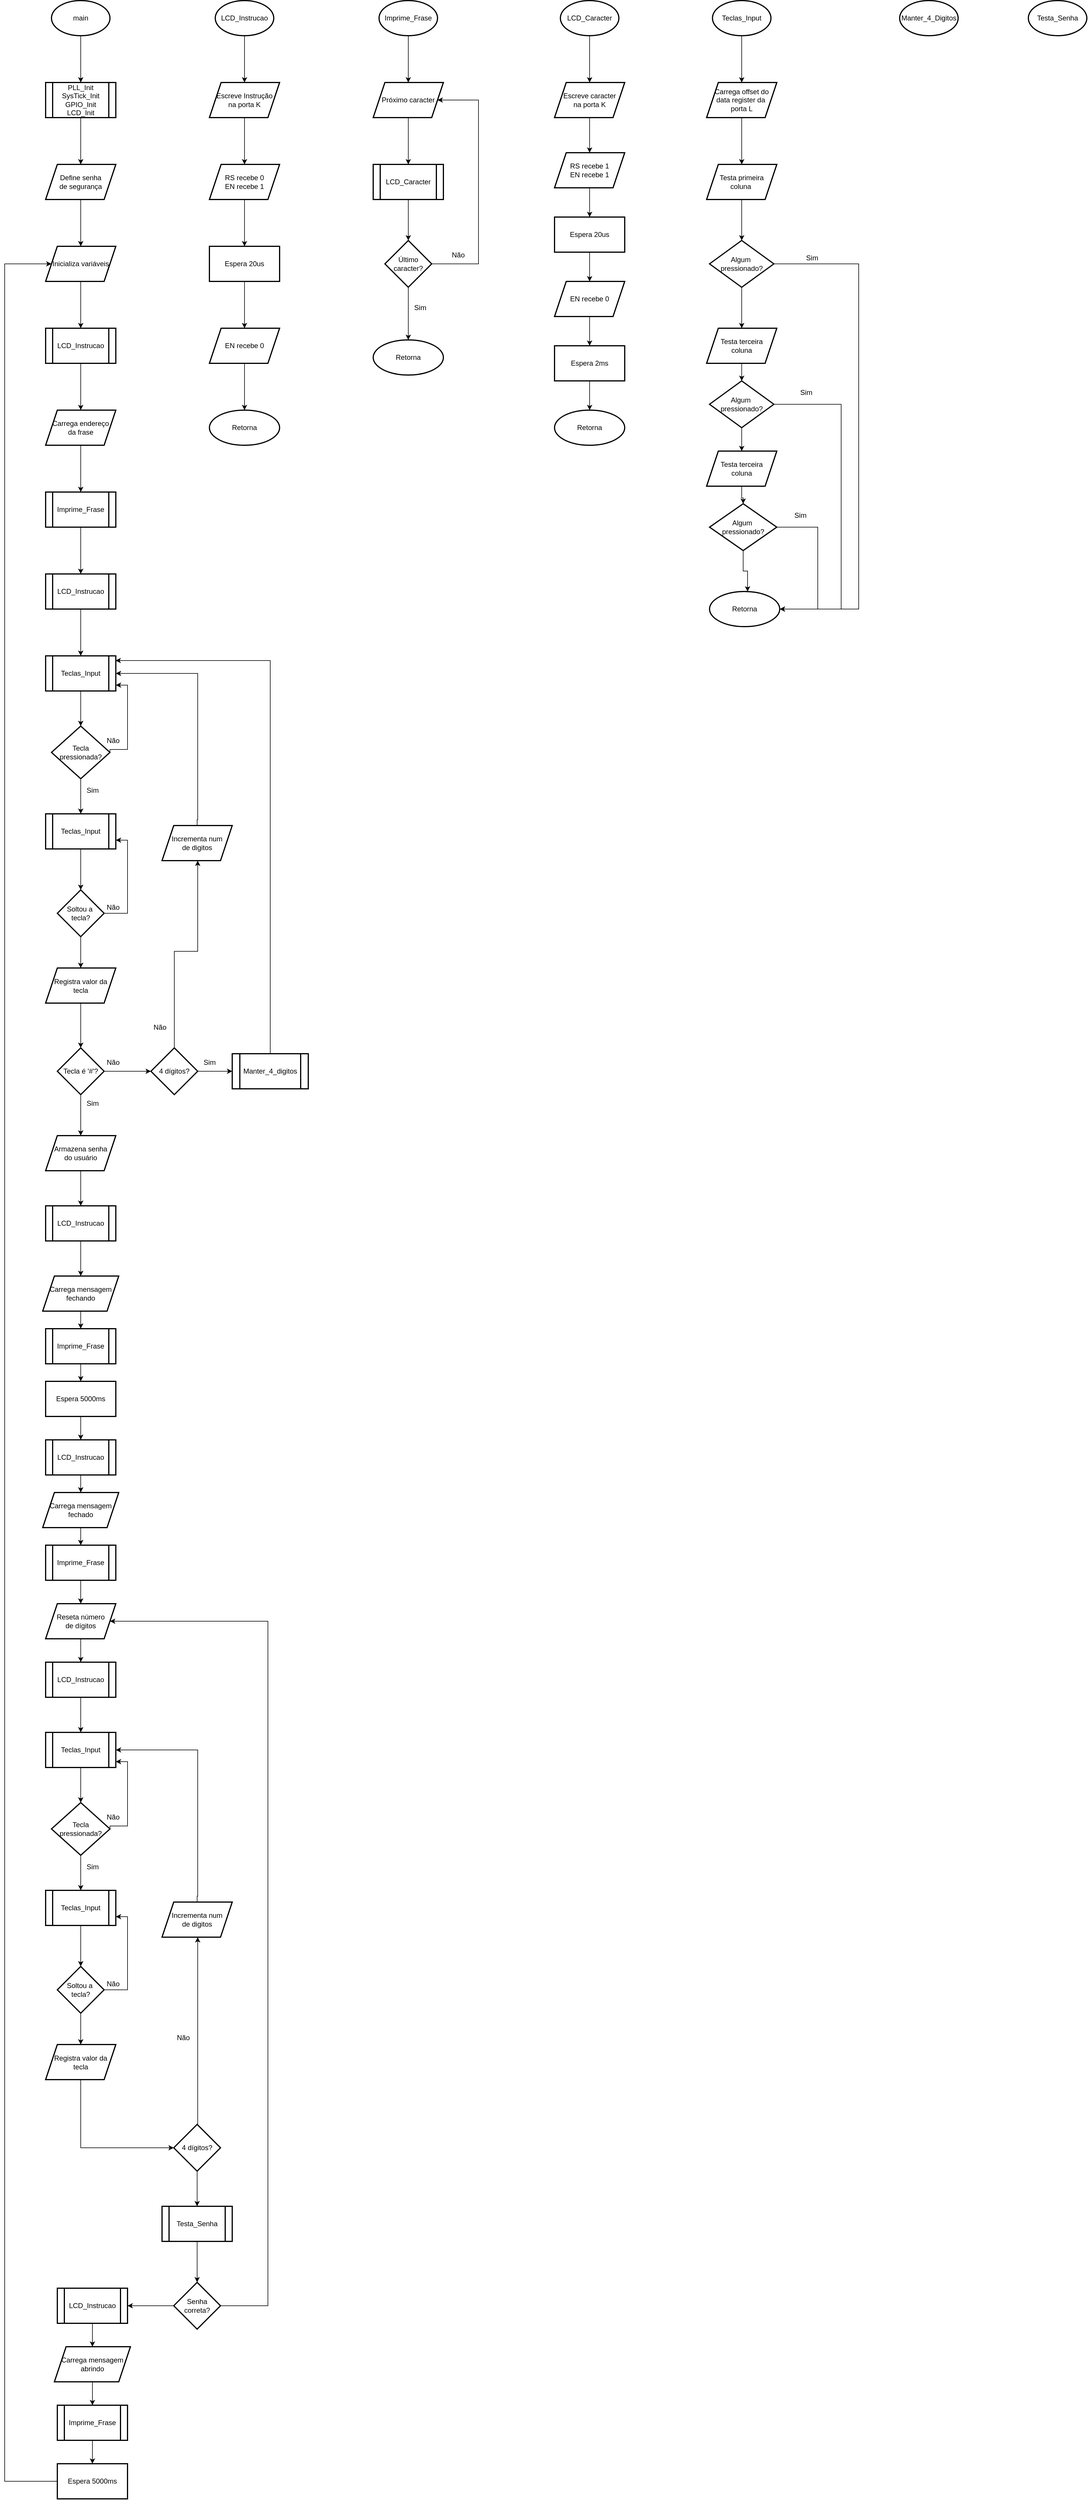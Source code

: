 <mxfile version="20.4.1" type="github"><diagram id="UTU7B4BX7s7ryXhosXcS" name="Página-1"><mxGraphModel dx="1446" dy="631" grid="1" gridSize="10" guides="1" tooltips="1" connect="1" arrows="1" fold="1" page="1" pageScale="1" pageWidth="827" pageHeight="1169" math="0" shadow="0"><root><mxCell id="0"/><mxCell id="1" parent="0"/><mxCell id="EV7lermYukF3hhmblFqu-3" value="" style="edgeStyle=orthogonalEdgeStyle;rounded=0;orthogonalLoop=1;jettySize=auto;html=1;" edge="1" parent="1" source="EV7lermYukF3hhmblFqu-1" target="EV7lermYukF3hhmblFqu-2"><mxGeometry relative="1" as="geometry"/></mxCell><mxCell id="EV7lermYukF3hhmblFqu-1" value="main" style="strokeWidth=2;html=1;shape=mxgraph.flowchart.start_1;whiteSpace=wrap;" vertex="1" parent="1"><mxGeometry x="40" y="40" width="100" height="60" as="geometry"/></mxCell><mxCell id="EV7lermYukF3hhmblFqu-11" value="" style="edgeStyle=orthogonalEdgeStyle;rounded=0;orthogonalLoop=1;jettySize=auto;html=1;" edge="1" parent="1" source="EV7lermYukF3hhmblFqu-2" target="EV7lermYukF3hhmblFqu-10"><mxGeometry relative="1" as="geometry"/></mxCell><mxCell id="EV7lermYukF3hhmblFqu-2" value="PLL_Init&lt;br&gt;SysTick_Init&lt;br&gt;GPIO_Init&lt;br&gt;LCD_Init" style="shape=process;whiteSpace=wrap;html=1;backgroundOutline=1;strokeWidth=2;" vertex="1" parent="1"><mxGeometry x="30" y="180" width="120" height="60" as="geometry"/></mxCell><mxCell id="EV7lermYukF3hhmblFqu-13" value="" style="edgeStyle=orthogonalEdgeStyle;rounded=0;orthogonalLoop=1;jettySize=auto;html=1;" edge="1" parent="1" source="EV7lermYukF3hhmblFqu-10" target="EV7lermYukF3hhmblFqu-12"><mxGeometry relative="1" as="geometry"/></mxCell><mxCell id="EV7lermYukF3hhmblFqu-10" value="Define senha&lt;br&gt;de segurança" style="shape=parallelogram;perimeter=parallelogramPerimeter;whiteSpace=wrap;html=1;fixedSize=1;strokeWidth=2;" vertex="1" parent="1"><mxGeometry x="30" y="320" width="120" height="60" as="geometry"/></mxCell><mxCell id="EV7lermYukF3hhmblFqu-15" value="" style="edgeStyle=orthogonalEdgeStyle;rounded=0;orthogonalLoop=1;jettySize=auto;html=1;" edge="1" parent="1" source="EV7lermYukF3hhmblFqu-12" target="EV7lermYukF3hhmblFqu-14"><mxGeometry relative="1" as="geometry"/></mxCell><mxCell id="EV7lermYukF3hhmblFqu-12" value="Inicializa variáveis" style="shape=parallelogram;perimeter=parallelogramPerimeter;whiteSpace=wrap;html=1;fixedSize=1;strokeWidth=2;" vertex="1" parent="1"><mxGeometry x="30" y="460" width="120" height="60" as="geometry"/></mxCell><mxCell id="EV7lermYukF3hhmblFqu-18" value="" style="edgeStyle=orthogonalEdgeStyle;rounded=0;orthogonalLoop=1;jettySize=auto;html=1;" edge="1" parent="1" source="EV7lermYukF3hhmblFqu-14" target="EV7lermYukF3hhmblFqu-17"><mxGeometry relative="1" as="geometry"/></mxCell><mxCell id="EV7lermYukF3hhmblFqu-14" value="LCD_Instrucao" style="shape=process;whiteSpace=wrap;html=1;backgroundOutline=1;strokeWidth=2;" vertex="1" parent="1"><mxGeometry x="30" y="600" width="120" height="60" as="geometry"/></mxCell><mxCell id="EV7lermYukF3hhmblFqu-33" value="" style="edgeStyle=orthogonalEdgeStyle;rounded=0;orthogonalLoop=1;jettySize=auto;html=1;" edge="1" parent="1" source="EV7lermYukF3hhmblFqu-16" target="EV7lermYukF3hhmblFqu-32"><mxGeometry relative="1" as="geometry"/></mxCell><mxCell id="EV7lermYukF3hhmblFqu-16" value="LCD_Instrucao" style="strokeWidth=2;html=1;shape=mxgraph.flowchart.start_1;whiteSpace=wrap;" vertex="1" parent="1"><mxGeometry x="320" y="40" width="100" height="60" as="geometry"/></mxCell><mxCell id="EV7lermYukF3hhmblFqu-22" value="" style="edgeStyle=orthogonalEdgeStyle;rounded=0;orthogonalLoop=1;jettySize=auto;html=1;" edge="1" parent="1" source="EV7lermYukF3hhmblFqu-17" target="EV7lermYukF3hhmblFqu-21"><mxGeometry relative="1" as="geometry"/></mxCell><mxCell id="EV7lermYukF3hhmblFqu-17" value="Carrega endereço&lt;br&gt;da frase" style="shape=parallelogram;perimeter=parallelogramPerimeter;whiteSpace=wrap;html=1;fixedSize=1;strokeWidth=2;" vertex="1" parent="1"><mxGeometry x="30" y="740" width="120" height="60" as="geometry"/></mxCell><mxCell id="EV7lermYukF3hhmblFqu-24" value="" style="edgeStyle=orthogonalEdgeStyle;rounded=0;orthogonalLoop=1;jettySize=auto;html=1;" edge="1" parent="1" source="EV7lermYukF3hhmblFqu-21" target="EV7lermYukF3hhmblFqu-23"><mxGeometry relative="1" as="geometry"/></mxCell><mxCell id="EV7lermYukF3hhmblFqu-21" value="Imprime_Frase" style="shape=process;whiteSpace=wrap;html=1;backgroundOutline=1;strokeWidth=2;" vertex="1" parent="1"><mxGeometry x="30" y="880" width="120" height="60" as="geometry"/></mxCell><mxCell id="EV7lermYukF3hhmblFqu-65" value="" style="edgeStyle=orthogonalEdgeStyle;rounded=0;orthogonalLoop=1;jettySize=auto;html=1;" edge="1" parent="1" source="EV7lermYukF3hhmblFqu-23" target="EV7lermYukF3hhmblFqu-64"><mxGeometry relative="1" as="geometry"/></mxCell><mxCell id="EV7lermYukF3hhmblFqu-23" value="LCD_Instrucao" style="shape=process;whiteSpace=wrap;html=1;backgroundOutline=1;strokeWidth=2;" vertex="1" parent="1"><mxGeometry x="30" y="1020" width="120" height="60" as="geometry"/></mxCell><mxCell id="EV7lermYukF3hhmblFqu-43" value="" style="edgeStyle=orthogonalEdgeStyle;rounded=0;orthogonalLoop=1;jettySize=auto;html=1;" edge="1" parent="1" source="EV7lermYukF3hhmblFqu-29" target="EV7lermYukF3hhmblFqu-42"><mxGeometry relative="1" as="geometry"/></mxCell><mxCell id="EV7lermYukF3hhmblFqu-29" value="Imprime_Frase" style="strokeWidth=2;html=1;shape=mxgraph.flowchart.start_1;whiteSpace=wrap;" vertex="1" parent="1"><mxGeometry x="600" y="40" width="100" height="60" as="geometry"/></mxCell><mxCell id="EV7lermYukF3hhmblFqu-35" value="" style="edgeStyle=orthogonalEdgeStyle;rounded=0;orthogonalLoop=1;jettySize=auto;html=1;" edge="1" parent="1" source="EV7lermYukF3hhmblFqu-32" target="EV7lermYukF3hhmblFqu-34"><mxGeometry relative="1" as="geometry"/></mxCell><mxCell id="EV7lermYukF3hhmblFqu-32" value="Escreve Instrução&lt;br&gt;na porta K" style="shape=parallelogram;perimeter=parallelogramPerimeter;whiteSpace=wrap;html=1;fixedSize=1;strokeWidth=2;" vertex="1" parent="1"><mxGeometry x="310" y="180" width="120" height="60" as="geometry"/></mxCell><mxCell id="EV7lermYukF3hhmblFqu-37" value="" style="edgeStyle=orthogonalEdgeStyle;rounded=0;orthogonalLoop=1;jettySize=auto;html=1;" edge="1" parent="1" source="EV7lermYukF3hhmblFqu-34" target="EV7lermYukF3hhmblFqu-36"><mxGeometry relative="1" as="geometry"/></mxCell><mxCell id="EV7lermYukF3hhmblFqu-34" value="RS recebe 0&lt;br&gt;EN recebe 1" style="shape=parallelogram;perimeter=parallelogramPerimeter;whiteSpace=wrap;html=1;fixedSize=1;strokeWidth=2;" vertex="1" parent="1"><mxGeometry x="310" y="320" width="120" height="60" as="geometry"/></mxCell><mxCell id="EV7lermYukF3hhmblFqu-39" value="" style="edgeStyle=orthogonalEdgeStyle;rounded=0;orthogonalLoop=1;jettySize=auto;html=1;" edge="1" parent="1" source="EV7lermYukF3hhmblFqu-36" target="EV7lermYukF3hhmblFqu-38"><mxGeometry relative="1" as="geometry"/></mxCell><mxCell id="EV7lermYukF3hhmblFqu-36" value="Espera 20us" style="whiteSpace=wrap;html=1;strokeWidth=2;" vertex="1" parent="1"><mxGeometry x="310" y="460" width="120" height="60" as="geometry"/></mxCell><mxCell id="EV7lermYukF3hhmblFqu-41" value="" style="edgeStyle=orthogonalEdgeStyle;rounded=0;orthogonalLoop=1;jettySize=auto;html=1;" edge="1" parent="1" source="EV7lermYukF3hhmblFqu-38" target="EV7lermYukF3hhmblFqu-40"><mxGeometry relative="1" as="geometry"/></mxCell><mxCell id="EV7lermYukF3hhmblFqu-38" value="EN recebe 0" style="shape=parallelogram;perimeter=parallelogramPerimeter;whiteSpace=wrap;html=1;fixedSize=1;strokeWidth=2;" vertex="1" parent="1"><mxGeometry x="310" y="600" width="120" height="60" as="geometry"/></mxCell><mxCell id="EV7lermYukF3hhmblFqu-40" value="Retorna" style="ellipse;whiteSpace=wrap;html=1;strokeWidth=2;" vertex="1" parent="1"><mxGeometry x="310" y="740" width="120" height="60" as="geometry"/></mxCell><mxCell id="EV7lermYukF3hhmblFqu-45" value="" style="edgeStyle=orthogonalEdgeStyle;rounded=0;orthogonalLoop=1;jettySize=auto;html=1;" edge="1" parent="1" source="EV7lermYukF3hhmblFqu-42" target="EV7lermYukF3hhmblFqu-44"><mxGeometry relative="1" as="geometry"/></mxCell><mxCell id="EV7lermYukF3hhmblFqu-42" value="Próximo caracter" style="shape=parallelogram;perimeter=parallelogramPerimeter;whiteSpace=wrap;html=1;fixedSize=1;strokeWidth=2;" vertex="1" parent="1"><mxGeometry x="590" y="180" width="120" height="60" as="geometry"/></mxCell><mxCell id="EV7lermYukF3hhmblFqu-47" value="" style="edgeStyle=orthogonalEdgeStyle;rounded=0;orthogonalLoop=1;jettySize=auto;html=1;" edge="1" parent="1" source="EV7lermYukF3hhmblFqu-44" target="EV7lermYukF3hhmblFqu-46"><mxGeometry relative="1" as="geometry"/></mxCell><mxCell id="EV7lermYukF3hhmblFqu-44" value="LCD_Caracter" style="shape=process;whiteSpace=wrap;html=1;backgroundOutline=1;strokeWidth=2;" vertex="1" parent="1"><mxGeometry x="590" y="320" width="120" height="60" as="geometry"/></mxCell><mxCell id="EV7lermYukF3hhmblFqu-49" value="" style="edgeStyle=orthogonalEdgeStyle;rounded=0;orthogonalLoop=1;jettySize=auto;html=1;" edge="1" parent="1" source="EV7lermYukF3hhmblFqu-46" target="EV7lermYukF3hhmblFqu-48"><mxGeometry relative="1" as="geometry"/></mxCell><mxCell id="EV7lermYukF3hhmblFqu-50" style="edgeStyle=orthogonalEdgeStyle;rounded=0;orthogonalLoop=1;jettySize=auto;html=1;exitX=1;exitY=0.5;exitDx=0;exitDy=0;entryX=1;entryY=0.5;entryDx=0;entryDy=0;" edge="1" parent="1" source="EV7lermYukF3hhmblFqu-46" target="EV7lermYukF3hhmblFqu-42"><mxGeometry relative="1" as="geometry"><mxPoint x="820" y="200" as="targetPoint"/><Array as="points"><mxPoint x="770" y="490"/><mxPoint x="770" y="210"/></Array></mxGeometry></mxCell><mxCell id="EV7lermYukF3hhmblFqu-46" value="Último caracter?" style="rhombus;whiteSpace=wrap;html=1;strokeWidth=2;" vertex="1" parent="1"><mxGeometry x="610" y="450" width="80" height="80" as="geometry"/></mxCell><mxCell id="EV7lermYukF3hhmblFqu-48" value="Retorna" style="ellipse;whiteSpace=wrap;html=1;strokeWidth=2;" vertex="1" parent="1"><mxGeometry x="590" y="620" width="120" height="60" as="geometry"/></mxCell><mxCell id="EV7lermYukF3hhmblFqu-51" value="Sim" style="text;html=1;align=center;verticalAlign=middle;resizable=0;points=[];autosize=1;strokeColor=none;fillColor=none;" vertex="1" parent="1"><mxGeometry x="650" y="550" width="40" height="30" as="geometry"/></mxCell><mxCell id="EV7lermYukF3hhmblFqu-52" value="Não" style="text;html=1;align=center;verticalAlign=middle;resizable=0;points=[];autosize=1;strokeColor=none;fillColor=none;" vertex="1" parent="1"><mxGeometry x="710" y="460" width="50" height="30" as="geometry"/></mxCell><mxCell id="EV7lermYukF3hhmblFqu-190" value="" style="edgeStyle=orthogonalEdgeStyle;rounded=0;orthogonalLoop=1;jettySize=auto;html=1;" edge="1" parent="1" source="EV7lermYukF3hhmblFqu-53" target="EV7lermYukF3hhmblFqu-189"><mxGeometry relative="1" as="geometry"/></mxCell><mxCell id="EV7lermYukF3hhmblFqu-53" value="LCD_Caracter" style="strokeWidth=2;html=1;shape=mxgraph.flowchart.start_1;whiteSpace=wrap;" vertex="1" parent="1"><mxGeometry x="910" y="40" width="100" height="60" as="geometry"/></mxCell><mxCell id="EV7lermYukF3hhmblFqu-67" value="" style="edgeStyle=orthogonalEdgeStyle;rounded=0;orthogonalLoop=1;jettySize=auto;html=1;" edge="1" parent="1" source="EV7lermYukF3hhmblFqu-64" target="EV7lermYukF3hhmblFqu-66"><mxGeometry relative="1" as="geometry"/></mxCell><mxCell id="EV7lermYukF3hhmblFqu-64" value="Teclas_Input" style="shape=process;whiteSpace=wrap;html=1;backgroundOutline=1;strokeWidth=2;" vertex="1" parent="1"><mxGeometry x="30" y="1160" width="120" height="60" as="geometry"/></mxCell><mxCell id="EV7lermYukF3hhmblFqu-68" style="edgeStyle=orthogonalEdgeStyle;rounded=0;orthogonalLoop=1;jettySize=auto;html=1;exitX=1;exitY=0.5;exitDx=0;exitDy=0;" edge="1" parent="1" source="EV7lermYukF3hhmblFqu-66"><mxGeometry relative="1" as="geometry"><mxPoint x="150" y="1210" as="targetPoint"/><Array as="points"><mxPoint x="140" y="1320"/><mxPoint x="170" y="1320"/><mxPoint x="170" y="1210"/><mxPoint x="150" y="1210"/></Array></mxGeometry></mxCell><mxCell id="EV7lermYukF3hhmblFqu-72" value="" style="edgeStyle=orthogonalEdgeStyle;rounded=0;orthogonalLoop=1;jettySize=auto;html=1;" edge="1" parent="1" source="EV7lermYukF3hhmblFqu-66" target="EV7lermYukF3hhmblFqu-71"><mxGeometry relative="1" as="geometry"/></mxCell><mxCell id="EV7lermYukF3hhmblFqu-66" value="Tecla&lt;br&gt;pressionada?" style="rhombus;whiteSpace=wrap;html=1;strokeWidth=2;" vertex="1" parent="1"><mxGeometry x="40" y="1280" width="100" height="90" as="geometry"/></mxCell><mxCell id="EV7lermYukF3hhmblFqu-69" value="Não" style="text;html=1;align=center;verticalAlign=middle;resizable=0;points=[];autosize=1;strokeColor=none;fillColor=none;" vertex="1" parent="1"><mxGeometry x="120" y="1290" width="50" height="30" as="geometry"/></mxCell><mxCell id="EV7lermYukF3hhmblFqu-74" value="" style="edgeStyle=orthogonalEdgeStyle;rounded=0;orthogonalLoop=1;jettySize=auto;html=1;" edge="1" parent="1" source="EV7lermYukF3hhmblFqu-71" target="EV7lermYukF3hhmblFqu-73"><mxGeometry relative="1" as="geometry"/></mxCell><mxCell id="EV7lermYukF3hhmblFqu-71" value="Teclas_Input" style="shape=process;whiteSpace=wrap;html=1;backgroundOutline=1;strokeWidth=2;" vertex="1" parent="1"><mxGeometry x="30" y="1430" width="120" height="60" as="geometry"/></mxCell><mxCell id="EV7lermYukF3hhmblFqu-75" style="edgeStyle=orthogonalEdgeStyle;rounded=0;orthogonalLoop=1;jettySize=auto;html=1;exitX=1;exitY=0.5;exitDx=0;exitDy=0;entryX=1;entryY=0.75;entryDx=0;entryDy=0;" edge="1" parent="1" source="EV7lermYukF3hhmblFqu-73" target="EV7lermYukF3hhmblFqu-71"><mxGeometry relative="1" as="geometry"><mxPoint x="190" y="1460" as="targetPoint"/><Array as="points"><mxPoint x="170" y="1600"/><mxPoint x="170" y="1475"/></Array></mxGeometry></mxCell><mxCell id="EV7lermYukF3hhmblFqu-81" value="" style="edgeStyle=orthogonalEdgeStyle;rounded=0;orthogonalLoop=1;jettySize=auto;html=1;" edge="1" parent="1" source="EV7lermYukF3hhmblFqu-73" target="EV7lermYukF3hhmblFqu-80"><mxGeometry relative="1" as="geometry"/></mxCell><mxCell id="EV7lermYukF3hhmblFqu-73" value="Soltou a&amp;nbsp;&lt;br&gt;tecla?" style="rhombus;whiteSpace=wrap;html=1;strokeWidth=2;" vertex="1" parent="1"><mxGeometry x="50" y="1560" width="80" height="80" as="geometry"/></mxCell><mxCell id="EV7lermYukF3hhmblFqu-76" value="Não" style="text;html=1;align=center;verticalAlign=middle;resizable=0;points=[];autosize=1;strokeColor=none;fillColor=none;" vertex="1" parent="1"><mxGeometry x="120" y="1575" width="50" height="30" as="geometry"/></mxCell><mxCell id="EV7lermYukF3hhmblFqu-77" value="Sim" style="text;html=1;align=center;verticalAlign=middle;resizable=0;points=[];autosize=1;strokeColor=none;fillColor=none;" vertex="1" parent="1"><mxGeometry x="90" y="1375" width="40" height="30" as="geometry"/></mxCell><mxCell id="EV7lermYukF3hhmblFqu-93" style="edgeStyle=orthogonalEdgeStyle;rounded=0;orthogonalLoop=1;jettySize=auto;html=1;exitX=0.5;exitY=1;exitDx=0;exitDy=0;entryX=0.5;entryY=0;entryDx=0;entryDy=0;" edge="1" parent="1" source="EV7lermYukF3hhmblFqu-80" target="EV7lermYukF3hhmblFqu-82"><mxGeometry relative="1" as="geometry"/></mxCell><mxCell id="EV7lermYukF3hhmblFqu-80" value="Registra valor da&lt;br&gt;tecla" style="shape=parallelogram;perimeter=parallelogramPerimeter;whiteSpace=wrap;html=1;fixedSize=1;strokeWidth=2;" vertex="1" parent="1"><mxGeometry x="30" y="1693.5" width="120" height="60" as="geometry"/></mxCell><mxCell id="EV7lermYukF3hhmblFqu-87" value="" style="edgeStyle=orthogonalEdgeStyle;rounded=0;orthogonalLoop=1;jettySize=auto;html=1;" edge="1" parent="1" source="EV7lermYukF3hhmblFqu-82" target="EV7lermYukF3hhmblFqu-86"><mxGeometry relative="1" as="geometry"/></mxCell><mxCell id="EV7lermYukF3hhmblFqu-99" value="" style="edgeStyle=orthogonalEdgeStyle;rounded=0;orthogonalLoop=1;jettySize=auto;html=1;" edge="1" parent="1" source="EV7lermYukF3hhmblFqu-82" target="EV7lermYukF3hhmblFqu-98"><mxGeometry relative="1" as="geometry"><Array as="points"><mxPoint x="250" y="1870"/></Array></mxGeometry></mxCell><mxCell id="EV7lermYukF3hhmblFqu-82" value="Tecla é '#'?" style="rhombus;whiteSpace=wrap;html=1;strokeWidth=2;" vertex="1" parent="1"><mxGeometry x="50" y="1830" width="80" height="80" as="geometry"/></mxCell><mxCell id="EV7lermYukF3hhmblFqu-117" style="edgeStyle=orthogonalEdgeStyle;rounded=0;orthogonalLoop=1;jettySize=auto;html=1;exitX=0.5;exitY=1;exitDx=0;exitDy=0;entryX=0.5;entryY=0;entryDx=0;entryDy=0;" edge="1" parent="1" source="EV7lermYukF3hhmblFqu-86" target="EV7lermYukF3hhmblFqu-114"><mxGeometry relative="1" as="geometry"/></mxCell><mxCell id="EV7lermYukF3hhmblFqu-86" value="Armazena senha&lt;br&gt;do usuário" style="shape=parallelogram;perimeter=parallelogramPerimeter;whiteSpace=wrap;html=1;fixedSize=1;strokeWidth=2;" vertex="1" parent="1"><mxGeometry x="30" y="1980" width="120" height="60" as="geometry"/></mxCell><mxCell id="EV7lermYukF3hhmblFqu-96" value="Não" style="text;html=1;align=center;verticalAlign=middle;resizable=0;points=[];autosize=1;strokeColor=none;fillColor=none;" vertex="1" parent="1"><mxGeometry x="120" y="1840" width="50" height="30" as="geometry"/></mxCell><mxCell id="EV7lermYukF3hhmblFqu-97" value="Sim" style="text;html=1;align=center;verticalAlign=middle;resizable=0;points=[];autosize=1;strokeColor=none;fillColor=none;" vertex="1" parent="1"><mxGeometry x="90" y="1910" width="40" height="30" as="geometry"/></mxCell><mxCell id="EV7lermYukF3hhmblFqu-102" value="" style="edgeStyle=orthogonalEdgeStyle;rounded=0;orthogonalLoop=1;jettySize=auto;html=1;" edge="1" parent="1" source="EV7lermYukF3hhmblFqu-98" target="EV7lermYukF3hhmblFqu-101"><mxGeometry relative="1" as="geometry"/></mxCell><mxCell id="EV7lermYukF3hhmblFqu-105" value="" style="edgeStyle=orthogonalEdgeStyle;rounded=0;orthogonalLoop=1;jettySize=auto;html=1;" edge="1" parent="1" source="EV7lermYukF3hhmblFqu-98" target="EV7lermYukF3hhmblFqu-104"><mxGeometry relative="1" as="geometry"><Array as="points"><mxPoint x="250" y="1665"/><mxPoint x="290" y="1665"/></Array></mxGeometry></mxCell><mxCell id="EV7lermYukF3hhmblFqu-98" value="4 dígitos?" style="rhombus;whiteSpace=wrap;html=1;strokeWidth=2;" vertex="1" parent="1"><mxGeometry x="210" y="1830" width="80" height="80" as="geometry"/></mxCell><mxCell id="EV7lermYukF3hhmblFqu-107" style="edgeStyle=orthogonalEdgeStyle;rounded=0;orthogonalLoop=1;jettySize=auto;html=1;exitX=0.5;exitY=0;exitDx=0;exitDy=0;entryX=0.996;entryY=0.133;entryDx=0;entryDy=0;entryPerimeter=0;" edge="1" parent="1" source="EV7lermYukF3hhmblFqu-101" target="EV7lermYukF3hhmblFqu-64"><mxGeometry relative="1" as="geometry"><mxPoint x="410" y="1169.167" as="targetPoint"/></mxGeometry></mxCell><mxCell id="EV7lermYukF3hhmblFqu-101" value="Manter_4_digitos" style="shape=process;whiteSpace=wrap;html=1;backgroundOutline=1;strokeWidth=2;" vertex="1" parent="1"><mxGeometry x="349" y="1840" width="130" height="60" as="geometry"/></mxCell><mxCell id="EV7lermYukF3hhmblFqu-106" style="edgeStyle=orthogonalEdgeStyle;rounded=0;orthogonalLoop=1;jettySize=auto;html=1;exitX=0.5;exitY=0;exitDx=0;exitDy=0;entryX=1;entryY=0.5;entryDx=0;entryDy=0;" edge="1" parent="1" source="EV7lermYukF3hhmblFqu-104" target="EV7lermYukF3hhmblFqu-64"><mxGeometry relative="1" as="geometry"><mxPoint x="250.333" y="1179.167" as="targetPoint"/><Array as="points"><mxPoint x="290" y="1440"/><mxPoint x="290" y="1190"/></Array></mxGeometry></mxCell><mxCell id="EV7lermYukF3hhmblFqu-104" value="Incrementa num&lt;br&gt;de digitos" style="shape=parallelogram;perimeter=parallelogramPerimeter;whiteSpace=wrap;html=1;fixedSize=1;strokeWidth=2;" vertex="1" parent="1"><mxGeometry x="229" y="1450" width="120" height="60" as="geometry"/></mxCell><mxCell id="EV7lermYukF3hhmblFqu-108" value="Sim" style="text;html=1;align=center;verticalAlign=middle;resizable=0;points=[];autosize=1;strokeColor=none;fillColor=none;" vertex="1" parent="1"><mxGeometry x="290" y="1840" width="40" height="30" as="geometry"/></mxCell><mxCell id="EV7lermYukF3hhmblFqu-109" value="Não" style="text;html=1;align=center;verticalAlign=middle;resizable=0;points=[];autosize=1;strokeColor=none;fillColor=none;" vertex="1" parent="1"><mxGeometry x="200" y="1780" width="50" height="30" as="geometry"/></mxCell><mxCell id="EV7lermYukF3hhmblFqu-120" value="" style="edgeStyle=orthogonalEdgeStyle;rounded=0;orthogonalLoop=1;jettySize=auto;html=1;" edge="1" parent="1" source="EV7lermYukF3hhmblFqu-110" target="EV7lermYukF3hhmblFqu-119"><mxGeometry relative="1" as="geometry"/></mxCell><mxCell id="EV7lermYukF3hhmblFqu-110" value="Carrega mensagem&lt;br&gt;fechando" style="shape=parallelogram;perimeter=parallelogramPerimeter;whiteSpace=wrap;html=1;fixedSize=1;strokeWidth=2;" vertex="1" parent="1"><mxGeometry x="25" y="2220" width="130" height="60" as="geometry"/></mxCell><mxCell id="EV7lermYukF3hhmblFqu-118" style="edgeStyle=orthogonalEdgeStyle;rounded=0;orthogonalLoop=1;jettySize=auto;html=1;exitX=0.5;exitY=1;exitDx=0;exitDy=0;entryX=0.5;entryY=0;entryDx=0;entryDy=0;" edge="1" parent="1" source="EV7lermYukF3hhmblFqu-114" target="EV7lermYukF3hhmblFqu-110"><mxGeometry relative="1" as="geometry"/></mxCell><mxCell id="EV7lermYukF3hhmblFqu-114" value="LCD_Instrucao" style="shape=process;whiteSpace=wrap;html=1;backgroundOutline=1;strokeWidth=2;" vertex="1" parent="1"><mxGeometry x="30" y="2100" width="120" height="60" as="geometry"/></mxCell><mxCell id="EV7lermYukF3hhmblFqu-184" value="" style="edgeStyle=orthogonalEdgeStyle;rounded=0;orthogonalLoop=1;jettySize=auto;html=1;" edge="1" parent="1" source="EV7lermYukF3hhmblFqu-119" target="EV7lermYukF3hhmblFqu-183"><mxGeometry relative="1" as="geometry"/></mxCell><mxCell id="EV7lermYukF3hhmblFqu-119" value="Imprime_Frase" style="shape=process;whiteSpace=wrap;html=1;backgroundOutline=1;strokeWidth=2;" vertex="1" parent="1"><mxGeometry x="30" y="2310" width="120" height="60" as="geometry"/></mxCell><mxCell id="EV7lermYukF3hhmblFqu-124" value="" style="edgeStyle=orthogonalEdgeStyle;rounded=0;orthogonalLoop=1;jettySize=auto;html=1;" edge="1" parent="1" source="EV7lermYukF3hhmblFqu-121" target="EV7lermYukF3hhmblFqu-123"><mxGeometry relative="1" as="geometry"/></mxCell><mxCell id="EV7lermYukF3hhmblFqu-121" value="LCD_Instrucao" style="shape=process;whiteSpace=wrap;html=1;backgroundOutline=1;strokeWidth=2;" vertex="1" parent="1"><mxGeometry x="30" y="2500" width="120" height="60" as="geometry"/></mxCell><mxCell id="EV7lermYukF3hhmblFqu-126" value="" style="edgeStyle=orthogonalEdgeStyle;rounded=0;orthogonalLoop=1;jettySize=auto;html=1;" edge="1" parent="1" source="EV7lermYukF3hhmblFqu-123" target="EV7lermYukF3hhmblFqu-125"><mxGeometry relative="1" as="geometry"/></mxCell><mxCell id="EV7lermYukF3hhmblFqu-123" value="Carrega mensagem&lt;br&gt;fechado" style="shape=parallelogram;perimeter=parallelogramPerimeter;whiteSpace=wrap;html=1;fixedSize=1;strokeWidth=2;" vertex="1" parent="1"><mxGeometry x="25" y="2590" width="130" height="60" as="geometry"/></mxCell><mxCell id="EV7lermYukF3hhmblFqu-128" value="" style="edgeStyle=orthogonalEdgeStyle;rounded=0;orthogonalLoop=1;jettySize=auto;html=1;" edge="1" parent="1" source="EV7lermYukF3hhmblFqu-125" target="EV7lermYukF3hhmblFqu-127"><mxGeometry relative="1" as="geometry"/></mxCell><mxCell id="EV7lermYukF3hhmblFqu-125" value="Imprime_Frase" style="shape=process;whiteSpace=wrap;html=1;backgroundOutline=1;strokeWidth=2;" vertex="1" parent="1"><mxGeometry x="30" y="2680" width="120" height="60" as="geometry"/></mxCell><mxCell id="EV7lermYukF3hhmblFqu-130" value="" style="edgeStyle=orthogonalEdgeStyle;rounded=0;orthogonalLoop=1;jettySize=auto;html=1;" edge="1" parent="1" source="EV7lermYukF3hhmblFqu-127" target="EV7lermYukF3hhmblFqu-129"><mxGeometry relative="1" as="geometry"/></mxCell><mxCell id="EV7lermYukF3hhmblFqu-127" value="Reseta número&lt;br&gt;de dígitos" style="shape=parallelogram;perimeter=parallelogramPerimeter;whiteSpace=wrap;html=1;fixedSize=1;strokeWidth=2;" vertex="1" parent="1"><mxGeometry x="30" y="2780" width="120" height="60" as="geometry"/></mxCell><mxCell id="EV7lermYukF3hhmblFqu-162" style="edgeStyle=orthogonalEdgeStyle;rounded=0;orthogonalLoop=1;jettySize=auto;html=1;exitX=0.5;exitY=1;exitDx=0;exitDy=0;entryX=0.5;entryY=0;entryDx=0;entryDy=0;" edge="1" parent="1" source="EV7lermYukF3hhmblFqu-129" target="EV7lermYukF3hhmblFqu-134"><mxGeometry relative="1" as="geometry"/></mxCell><mxCell id="EV7lermYukF3hhmblFqu-129" value="LCD_Instrucao" style="shape=process;whiteSpace=wrap;html=1;backgroundOutline=1;strokeWidth=2;" vertex="1" parent="1"><mxGeometry x="30" y="2880" width="120" height="60" as="geometry"/></mxCell><mxCell id="EV7lermYukF3hhmblFqu-133" value="" style="edgeStyle=orthogonalEdgeStyle;rounded=0;orthogonalLoop=1;jettySize=auto;html=1;" edge="1" parent="1" source="EV7lermYukF3hhmblFqu-134" target="EV7lermYukF3hhmblFqu-137"><mxGeometry relative="1" as="geometry"/></mxCell><mxCell id="EV7lermYukF3hhmblFqu-134" value="Teclas_Input" style="shape=process;whiteSpace=wrap;html=1;backgroundOutline=1;strokeWidth=2;" vertex="1" parent="1"><mxGeometry x="30" y="3000" width="120" height="60" as="geometry"/></mxCell><mxCell id="EV7lermYukF3hhmblFqu-135" style="edgeStyle=orthogonalEdgeStyle;rounded=0;orthogonalLoop=1;jettySize=auto;html=1;exitX=1;exitY=0.5;exitDx=0;exitDy=0;" edge="1" parent="1" source="EV7lermYukF3hhmblFqu-137"><mxGeometry relative="1" as="geometry"><mxPoint x="150" y="3050" as="targetPoint"/><Array as="points"><mxPoint x="140" y="3160"/><mxPoint x="170" y="3160"/><mxPoint x="170" y="3050"/><mxPoint x="150" y="3050"/></Array></mxGeometry></mxCell><mxCell id="EV7lermYukF3hhmblFqu-136" value="" style="edgeStyle=orthogonalEdgeStyle;rounded=0;orthogonalLoop=1;jettySize=auto;html=1;" edge="1" parent="1" source="EV7lermYukF3hhmblFqu-137" target="EV7lermYukF3hhmblFqu-140"><mxGeometry relative="1" as="geometry"/></mxCell><mxCell id="EV7lermYukF3hhmblFqu-137" value="Tecla&lt;br&gt;pressionada?" style="rhombus;whiteSpace=wrap;html=1;strokeWidth=2;" vertex="1" parent="1"><mxGeometry x="40" y="3120" width="100" height="90" as="geometry"/></mxCell><mxCell id="EV7lermYukF3hhmblFqu-138" value="Não" style="text;html=1;align=center;verticalAlign=middle;resizable=0;points=[];autosize=1;strokeColor=none;fillColor=none;" vertex="1" parent="1"><mxGeometry x="120" y="3130" width="50" height="30" as="geometry"/></mxCell><mxCell id="EV7lermYukF3hhmblFqu-139" value="" style="edgeStyle=orthogonalEdgeStyle;rounded=0;orthogonalLoop=1;jettySize=auto;html=1;" edge="1" parent="1" source="EV7lermYukF3hhmblFqu-140" target="EV7lermYukF3hhmblFqu-143"><mxGeometry relative="1" as="geometry"/></mxCell><mxCell id="EV7lermYukF3hhmblFqu-140" value="Teclas_Input" style="shape=process;whiteSpace=wrap;html=1;backgroundOutline=1;strokeWidth=2;" vertex="1" parent="1"><mxGeometry x="30" y="3270" width="120" height="60" as="geometry"/></mxCell><mxCell id="EV7lermYukF3hhmblFqu-141" style="edgeStyle=orthogonalEdgeStyle;rounded=0;orthogonalLoop=1;jettySize=auto;html=1;exitX=1;exitY=0.5;exitDx=0;exitDy=0;entryX=1;entryY=0.75;entryDx=0;entryDy=0;" edge="1" parent="1" source="EV7lermYukF3hhmblFqu-143" target="EV7lermYukF3hhmblFqu-140"><mxGeometry relative="1" as="geometry"><mxPoint x="190" y="3300" as="targetPoint"/><Array as="points"><mxPoint x="170" y="3440"/><mxPoint x="170" y="3315"/></Array></mxGeometry></mxCell><mxCell id="EV7lermYukF3hhmblFqu-142" value="" style="edgeStyle=orthogonalEdgeStyle;rounded=0;orthogonalLoop=1;jettySize=auto;html=1;" edge="1" parent="1" source="EV7lermYukF3hhmblFqu-143" target="EV7lermYukF3hhmblFqu-147"><mxGeometry relative="1" as="geometry"/></mxCell><mxCell id="EV7lermYukF3hhmblFqu-143" value="Soltou a&amp;nbsp;&lt;br&gt;tecla?" style="rhombus;whiteSpace=wrap;html=1;strokeWidth=2;" vertex="1" parent="1"><mxGeometry x="50" y="3400" width="80" height="80" as="geometry"/></mxCell><mxCell id="EV7lermYukF3hhmblFqu-144" value="Não" style="text;html=1;align=center;verticalAlign=middle;resizable=0;points=[];autosize=1;strokeColor=none;fillColor=none;" vertex="1" parent="1"><mxGeometry x="120" y="3415" width="50" height="30" as="geometry"/></mxCell><mxCell id="EV7lermYukF3hhmblFqu-145" value="Sim" style="text;html=1;align=center;verticalAlign=middle;resizable=0;points=[];autosize=1;strokeColor=none;fillColor=none;" vertex="1" parent="1"><mxGeometry x="90" y="3215" width="40" height="30" as="geometry"/></mxCell><mxCell id="EV7lermYukF3hhmblFqu-161" style="edgeStyle=orthogonalEdgeStyle;rounded=0;orthogonalLoop=1;jettySize=auto;html=1;exitX=0.5;exitY=1;exitDx=0;exitDy=0;entryX=0;entryY=0.5;entryDx=0;entryDy=0;" edge="1" parent="1" source="EV7lermYukF3hhmblFqu-147" target="EV7lermYukF3hhmblFqu-154"><mxGeometry relative="1" as="geometry"><mxPoint x="90.429" y="3720" as="targetPoint"/></mxGeometry></mxCell><mxCell id="EV7lermYukF3hhmblFqu-147" value="Registra valor da&lt;br&gt;tecla" style="shape=parallelogram;perimeter=parallelogramPerimeter;whiteSpace=wrap;html=1;fixedSize=1;strokeWidth=2;" vertex="1" parent="1"><mxGeometry x="30" y="3533.5" width="120" height="60" as="geometry"/></mxCell><mxCell id="EV7lermYukF3hhmblFqu-153" value="" style="edgeStyle=orthogonalEdgeStyle;rounded=0;orthogonalLoop=1;jettySize=auto;html=1;" edge="1" parent="1" source="EV7lermYukF3hhmblFqu-154" target="EV7lermYukF3hhmblFqu-158"><mxGeometry relative="1" as="geometry"><Array as="points"><mxPoint x="290" y="3600"/><mxPoint x="290" y="3600"/></Array></mxGeometry></mxCell><mxCell id="EV7lermYukF3hhmblFqu-170" value="" style="edgeStyle=orthogonalEdgeStyle;rounded=0;orthogonalLoop=1;jettySize=auto;html=1;" edge="1" parent="1" source="EV7lermYukF3hhmblFqu-154" target="EV7lermYukF3hhmblFqu-169"><mxGeometry relative="1" as="geometry"/></mxCell><mxCell id="EV7lermYukF3hhmblFqu-154" value="4 dígitos?" style="rhombus;whiteSpace=wrap;html=1;strokeWidth=2;" vertex="1" parent="1"><mxGeometry x="249" y="3670" width="80" height="80" as="geometry"/></mxCell><mxCell id="EV7lermYukF3hhmblFqu-157" style="edgeStyle=orthogonalEdgeStyle;rounded=0;orthogonalLoop=1;jettySize=auto;html=1;exitX=0.5;exitY=0;exitDx=0;exitDy=0;entryX=1;entryY=0.5;entryDx=0;entryDy=0;" edge="1" parent="1" source="EV7lermYukF3hhmblFqu-158" target="EV7lermYukF3hhmblFqu-134"><mxGeometry relative="1" as="geometry"><mxPoint x="250.333" y="3019.167" as="targetPoint"/><Array as="points"><mxPoint x="290" y="3280"/><mxPoint x="290" y="3030"/></Array></mxGeometry></mxCell><mxCell id="EV7lermYukF3hhmblFqu-158" value="Incrementa num&lt;br&gt;de digitos" style="shape=parallelogram;perimeter=parallelogramPerimeter;whiteSpace=wrap;html=1;fixedSize=1;strokeWidth=2;" vertex="1" parent="1"><mxGeometry x="229" y="3290" width="120" height="60" as="geometry"/></mxCell><mxCell id="EV7lermYukF3hhmblFqu-160" value="Não" style="text;html=1;align=center;verticalAlign=middle;resizable=0;points=[];autosize=1;strokeColor=none;fillColor=none;" vertex="1" parent="1"><mxGeometry x="240" y="3507" width="50" height="30" as="geometry"/></mxCell><mxCell id="EV7lermYukF3hhmblFqu-174" value="" style="edgeStyle=orthogonalEdgeStyle;rounded=0;orthogonalLoop=1;jettySize=auto;html=1;" edge="1" parent="1" source="EV7lermYukF3hhmblFqu-169" target="EV7lermYukF3hhmblFqu-173"><mxGeometry relative="1" as="geometry"/></mxCell><mxCell id="EV7lermYukF3hhmblFqu-169" value="Testa_Senha" style="shape=process;whiteSpace=wrap;html=1;backgroundOutline=1;strokeWidth=2;" vertex="1" parent="1"><mxGeometry x="229" y="3810" width="120" height="60" as="geometry"/></mxCell><mxCell id="EV7lermYukF3hhmblFqu-175" style="edgeStyle=orthogonalEdgeStyle;rounded=0;orthogonalLoop=1;jettySize=auto;html=1;exitX=1;exitY=0.5;exitDx=0;exitDy=0;entryX=1;entryY=0.5;entryDx=0;entryDy=0;" edge="1" parent="1" source="EV7lermYukF3hhmblFqu-173" target="EV7lermYukF3hhmblFqu-127"><mxGeometry relative="1" as="geometry"><Array as="points"><mxPoint x="410" y="3980"/><mxPoint x="410" y="2810"/></Array></mxGeometry></mxCell><mxCell id="EV7lermYukF3hhmblFqu-177" value="" style="edgeStyle=orthogonalEdgeStyle;rounded=0;orthogonalLoop=1;jettySize=auto;html=1;" edge="1" parent="1" source="EV7lermYukF3hhmblFqu-173" target="EV7lermYukF3hhmblFqu-176"><mxGeometry relative="1" as="geometry"/></mxCell><mxCell id="EV7lermYukF3hhmblFqu-173" value="Senha&lt;br&gt;correta?" style="rhombus;whiteSpace=wrap;html=1;strokeWidth=2;" vertex="1" parent="1"><mxGeometry x="249" y="3940" width="80" height="80" as="geometry"/></mxCell><mxCell id="EV7lermYukF3hhmblFqu-179" value="" style="edgeStyle=orthogonalEdgeStyle;rounded=0;orthogonalLoop=1;jettySize=auto;html=1;" edge="1" parent="1" source="EV7lermYukF3hhmblFqu-176" target="EV7lermYukF3hhmblFqu-178"><mxGeometry relative="1" as="geometry"/></mxCell><mxCell id="EV7lermYukF3hhmblFqu-176" value="LCD_Instrucao" style="shape=process;whiteSpace=wrap;html=1;backgroundOutline=1;strokeWidth=2;" vertex="1" parent="1"><mxGeometry x="50" y="3950" width="120" height="60" as="geometry"/></mxCell><mxCell id="EV7lermYukF3hhmblFqu-181" value="" style="edgeStyle=orthogonalEdgeStyle;rounded=0;orthogonalLoop=1;jettySize=auto;html=1;" edge="1" parent="1" source="EV7lermYukF3hhmblFqu-178" target="EV7lermYukF3hhmblFqu-180"><mxGeometry relative="1" as="geometry"/></mxCell><mxCell id="EV7lermYukF3hhmblFqu-178" value="Carrega mensagem&lt;br&gt;abrindo" style="shape=parallelogram;perimeter=parallelogramPerimeter;whiteSpace=wrap;html=1;fixedSize=1;strokeWidth=2;" vertex="1" parent="1"><mxGeometry x="45" y="4050" width="130" height="60" as="geometry"/></mxCell><mxCell id="EV7lermYukF3hhmblFqu-187" value="" style="edgeStyle=orthogonalEdgeStyle;rounded=0;orthogonalLoop=1;jettySize=auto;html=1;" edge="1" parent="1" source="EV7lermYukF3hhmblFqu-180" target="EV7lermYukF3hhmblFqu-186"><mxGeometry relative="1" as="geometry"/></mxCell><mxCell id="EV7lermYukF3hhmblFqu-180" value="Imprime_Frase" style="shape=process;whiteSpace=wrap;html=1;backgroundOutline=1;strokeWidth=2;" vertex="1" parent="1"><mxGeometry x="50" y="4150" width="120" height="60" as="geometry"/></mxCell><mxCell id="EV7lermYukF3hhmblFqu-185" value="" style="edgeStyle=orthogonalEdgeStyle;rounded=0;orthogonalLoop=1;jettySize=auto;html=1;" edge="1" parent="1" source="EV7lermYukF3hhmblFqu-183" target="EV7lermYukF3hhmblFqu-121"><mxGeometry relative="1" as="geometry"/></mxCell><mxCell id="EV7lermYukF3hhmblFqu-183" value="Espera 5000ms" style="whiteSpace=wrap;html=1;strokeWidth=2;" vertex="1" parent="1"><mxGeometry x="30" y="2400" width="120" height="60" as="geometry"/></mxCell><mxCell id="EV7lermYukF3hhmblFqu-188" style="edgeStyle=orthogonalEdgeStyle;rounded=0;orthogonalLoop=1;jettySize=auto;html=1;exitX=0;exitY=0.5;exitDx=0;exitDy=0;entryX=0;entryY=0.5;entryDx=0;entryDy=0;" edge="1" parent="1" source="EV7lermYukF3hhmblFqu-186" target="EV7lermYukF3hhmblFqu-12"><mxGeometry relative="1" as="geometry"><Array as="points"><mxPoint x="-40" y="4280"/><mxPoint x="-40" y="490"/></Array></mxGeometry></mxCell><mxCell id="EV7lermYukF3hhmblFqu-186" value="Espera 5000ms" style="whiteSpace=wrap;html=1;strokeWidth=2;" vertex="1" parent="1"><mxGeometry x="50" y="4250" width="120" height="60" as="geometry"/></mxCell><mxCell id="EV7lermYukF3hhmblFqu-192" value="" style="edgeStyle=orthogonalEdgeStyle;rounded=0;orthogonalLoop=1;jettySize=auto;html=1;" edge="1" parent="1" source="EV7lermYukF3hhmblFqu-189" target="EV7lermYukF3hhmblFqu-191"><mxGeometry relative="1" as="geometry"/></mxCell><mxCell id="EV7lermYukF3hhmblFqu-189" value="Escreve caracter&lt;br&gt;na porta K" style="shape=parallelogram;perimeter=parallelogramPerimeter;whiteSpace=wrap;html=1;fixedSize=1;strokeWidth=2;" vertex="1" parent="1"><mxGeometry x="900" y="180" width="120" height="60" as="geometry"/></mxCell><mxCell id="EV7lermYukF3hhmblFqu-194" value="" style="edgeStyle=orthogonalEdgeStyle;rounded=0;orthogonalLoop=1;jettySize=auto;html=1;" edge="1" parent="1" source="EV7lermYukF3hhmblFqu-191" target="EV7lermYukF3hhmblFqu-193"><mxGeometry relative="1" as="geometry"/></mxCell><mxCell id="EV7lermYukF3hhmblFqu-191" value="RS recebe 1&lt;br&gt;EN recebe 1" style="shape=parallelogram;perimeter=parallelogramPerimeter;whiteSpace=wrap;html=1;fixedSize=1;strokeWidth=2;" vertex="1" parent="1"><mxGeometry x="900" y="300" width="120" height="60" as="geometry"/></mxCell><mxCell id="EV7lermYukF3hhmblFqu-196" value="" style="edgeStyle=orthogonalEdgeStyle;rounded=0;orthogonalLoop=1;jettySize=auto;html=1;" edge="1" parent="1" source="EV7lermYukF3hhmblFqu-193" target="EV7lermYukF3hhmblFqu-195"><mxGeometry relative="1" as="geometry"/></mxCell><mxCell id="EV7lermYukF3hhmblFqu-193" value="Espera 20us" style="whiteSpace=wrap;html=1;strokeWidth=2;" vertex="1" parent="1"><mxGeometry x="900" y="410" width="120" height="60" as="geometry"/></mxCell><mxCell id="EV7lermYukF3hhmblFqu-198" value="" style="edgeStyle=orthogonalEdgeStyle;rounded=0;orthogonalLoop=1;jettySize=auto;html=1;" edge="1" parent="1" source="EV7lermYukF3hhmblFqu-195" target="EV7lermYukF3hhmblFqu-197"><mxGeometry relative="1" as="geometry"/></mxCell><mxCell id="EV7lermYukF3hhmblFqu-195" value="EN recebe 0" style="shape=parallelogram;perimeter=parallelogramPerimeter;whiteSpace=wrap;html=1;fixedSize=1;strokeWidth=2;" vertex="1" parent="1"><mxGeometry x="900" y="520" width="120" height="60" as="geometry"/></mxCell><mxCell id="EV7lermYukF3hhmblFqu-200" value="" style="edgeStyle=orthogonalEdgeStyle;rounded=0;orthogonalLoop=1;jettySize=auto;html=1;" edge="1" parent="1" source="EV7lermYukF3hhmblFqu-197" target="EV7lermYukF3hhmblFqu-199"><mxGeometry relative="1" as="geometry"/></mxCell><mxCell id="EV7lermYukF3hhmblFqu-197" value="Espera 2ms" style="whiteSpace=wrap;html=1;strokeWidth=2;" vertex="1" parent="1"><mxGeometry x="900" y="630" width="120" height="60" as="geometry"/></mxCell><mxCell id="EV7lermYukF3hhmblFqu-199" value="Retorna" style="ellipse;whiteSpace=wrap;html=1;strokeWidth=2;" vertex="1" parent="1"><mxGeometry x="900" y="740" width="120" height="60" as="geometry"/></mxCell><mxCell id="EV7lermYukF3hhmblFqu-205" value="" style="edgeStyle=orthogonalEdgeStyle;rounded=0;orthogonalLoop=1;jettySize=auto;html=1;" edge="1" parent="1" source="EV7lermYukF3hhmblFqu-201" target="EV7lermYukF3hhmblFqu-204"><mxGeometry relative="1" as="geometry"/></mxCell><mxCell id="EV7lermYukF3hhmblFqu-201" value="Teclas_Input" style="strokeWidth=2;html=1;shape=mxgraph.flowchart.start_1;whiteSpace=wrap;" vertex="1" parent="1"><mxGeometry x="1170" y="40" width="100" height="60" as="geometry"/></mxCell><mxCell id="EV7lermYukF3hhmblFqu-202" value="Manter_4_Digitos" style="strokeWidth=2;html=1;shape=mxgraph.flowchart.start_1;whiteSpace=wrap;" vertex="1" parent="1"><mxGeometry x="1490" y="40" width="100" height="60" as="geometry"/></mxCell><mxCell id="EV7lermYukF3hhmblFqu-203" value="Testa_Senha" style="strokeWidth=2;html=1;shape=mxgraph.flowchart.start_1;whiteSpace=wrap;" vertex="1" parent="1"><mxGeometry x="1710" y="40" width="100" height="60" as="geometry"/></mxCell><mxCell id="EV7lermYukF3hhmblFqu-207" value="" style="edgeStyle=orthogonalEdgeStyle;rounded=0;orthogonalLoop=1;jettySize=auto;html=1;" edge="1" parent="1" source="EV7lermYukF3hhmblFqu-204" target="EV7lermYukF3hhmblFqu-206"><mxGeometry relative="1" as="geometry"/></mxCell><mxCell id="EV7lermYukF3hhmblFqu-204" value="Carrega offset do&lt;br&gt;data register da&amp;nbsp;&lt;br&gt;porta L" style="shape=parallelogram;perimeter=parallelogramPerimeter;whiteSpace=wrap;html=1;fixedSize=1;strokeWidth=2;" vertex="1" parent="1"><mxGeometry x="1160" y="180" width="120" height="60" as="geometry"/></mxCell><mxCell id="EV7lermYukF3hhmblFqu-209" value="" style="edgeStyle=orthogonalEdgeStyle;rounded=0;orthogonalLoop=1;jettySize=auto;html=1;" edge="1" parent="1" source="EV7lermYukF3hhmblFqu-206" target="EV7lermYukF3hhmblFqu-208"><mxGeometry relative="1" as="geometry"/></mxCell><mxCell id="EV7lermYukF3hhmblFqu-206" value="Testa primeira&lt;br&gt;coluna&amp;nbsp;" style="shape=parallelogram;perimeter=parallelogramPerimeter;whiteSpace=wrap;html=1;fixedSize=1;strokeWidth=2;" vertex="1" parent="1"><mxGeometry x="1160" y="320" width="120" height="60" as="geometry"/></mxCell><mxCell id="EV7lermYukF3hhmblFqu-211" value="" style="edgeStyle=orthogonalEdgeStyle;rounded=0;orthogonalLoop=1;jettySize=auto;html=1;" edge="1" parent="1" source="EV7lermYukF3hhmblFqu-208" target="EV7lermYukF3hhmblFqu-210"><mxGeometry relative="1" as="geometry"/></mxCell><mxCell id="EV7lermYukF3hhmblFqu-220" style="edgeStyle=orthogonalEdgeStyle;rounded=0;orthogonalLoop=1;jettySize=auto;html=1;exitX=1;exitY=0.5;exitDx=0;exitDy=0;entryX=1;entryY=0.5;entryDx=0;entryDy=0;" edge="1" parent="1" source="EV7lermYukF3hhmblFqu-208" target="EV7lermYukF3hhmblFqu-218"><mxGeometry relative="1" as="geometry"><Array as="points"><mxPoint x="1420" y="490"/><mxPoint x="1420" y="1080"/></Array></mxGeometry></mxCell><mxCell id="EV7lermYukF3hhmblFqu-208" value="Algum&amp;nbsp;&lt;br&gt;pressionado?" style="rhombus;whiteSpace=wrap;html=1;strokeWidth=2;" vertex="1" parent="1"><mxGeometry x="1165" y="450" width="110" height="80" as="geometry"/></mxCell><mxCell id="EV7lermYukF3hhmblFqu-213" value="" style="edgeStyle=orthogonalEdgeStyle;rounded=0;orthogonalLoop=1;jettySize=auto;html=1;" edge="1" parent="1" source="EV7lermYukF3hhmblFqu-210" target="EV7lermYukF3hhmblFqu-212"><mxGeometry relative="1" as="geometry"/></mxCell><mxCell id="EV7lermYukF3hhmblFqu-210" value="Testa terceira&lt;br&gt;coluna" style="shape=parallelogram;perimeter=parallelogramPerimeter;whiteSpace=wrap;html=1;fixedSize=1;strokeWidth=2;" vertex="1" parent="1"><mxGeometry x="1160" y="600" width="120" height="60" as="geometry"/></mxCell><mxCell id="EV7lermYukF3hhmblFqu-216" value="" style="edgeStyle=orthogonalEdgeStyle;rounded=0;orthogonalLoop=1;jettySize=auto;html=1;" edge="1" parent="1" source="EV7lermYukF3hhmblFqu-212" target="EV7lermYukF3hhmblFqu-214"><mxGeometry relative="1" as="geometry"/></mxCell><mxCell id="EV7lermYukF3hhmblFqu-221" style="edgeStyle=orthogonalEdgeStyle;rounded=0;orthogonalLoop=1;jettySize=auto;html=1;exitX=1;exitY=0.5;exitDx=0;exitDy=0;" edge="1" parent="1" source="EV7lermYukF3hhmblFqu-212"><mxGeometry relative="1" as="geometry"><mxPoint x="1275.176" y="1080" as="targetPoint"/><Array as="points"><mxPoint x="1390" y="730"/><mxPoint x="1390" y="1080"/></Array></mxGeometry></mxCell><mxCell id="EV7lermYukF3hhmblFqu-212" value="Algum&amp;nbsp;&lt;br&gt;pressionado?" style="rhombus;whiteSpace=wrap;html=1;strokeWidth=2;" vertex="1" parent="1"><mxGeometry x="1165" y="690" width="110" height="80" as="geometry"/></mxCell><mxCell id="EV7lermYukF3hhmblFqu-217" value="" style="edgeStyle=orthogonalEdgeStyle;rounded=0;orthogonalLoop=1;jettySize=auto;html=1;" edge="1" parent="1" source="EV7lermYukF3hhmblFqu-214" target="EV7lermYukF3hhmblFqu-215"><mxGeometry relative="1" as="geometry"/></mxCell><mxCell id="EV7lermYukF3hhmblFqu-214" value="Testa terceira&lt;br&gt;coluna" style="shape=parallelogram;perimeter=parallelogramPerimeter;whiteSpace=wrap;html=1;fixedSize=1;strokeWidth=2;" vertex="1" parent="1"><mxGeometry x="1160" y="810" width="120" height="60" as="geometry"/></mxCell><mxCell id="EV7lermYukF3hhmblFqu-219" value="" style="edgeStyle=orthogonalEdgeStyle;rounded=0;orthogonalLoop=1;jettySize=auto;html=1;" edge="1" parent="1" source="EV7lermYukF3hhmblFqu-215" target="EV7lermYukF3hhmblFqu-218"><mxGeometry relative="1" as="geometry"><Array as="points"><mxPoint x="1222" y="1015"/><mxPoint x="1230" y="1015"/></Array></mxGeometry></mxCell><mxCell id="EV7lermYukF3hhmblFqu-222" style="edgeStyle=orthogonalEdgeStyle;rounded=0;orthogonalLoop=1;jettySize=auto;html=1;exitX=1;exitY=0.5;exitDx=0;exitDy=0;entryX=1;entryY=0.5;entryDx=0;entryDy=0;" edge="1" parent="1" source="EV7lermYukF3hhmblFqu-215" target="EV7lermYukF3hhmblFqu-218"><mxGeometry relative="1" as="geometry"><Array as="points"><mxPoint x="1350" y="940"/><mxPoint x="1350" y="1080"/></Array></mxGeometry></mxCell><mxCell id="EV7lermYukF3hhmblFqu-215" value="Algum&amp;nbsp;&lt;br&gt;pressionado?" style="rhombus;whiteSpace=wrap;html=1;strokeWidth=2;" vertex="1" parent="1"><mxGeometry x="1165" y="900" width="115" height="80" as="geometry"/></mxCell><mxCell id="EV7lermYukF3hhmblFqu-218" value="Retorna" style="ellipse;whiteSpace=wrap;html=1;strokeWidth=2;" vertex="1" parent="1"><mxGeometry x="1165" y="1050" width="120" height="60" as="geometry"/></mxCell><mxCell id="EV7lermYukF3hhmblFqu-223" value="Sim" style="text;html=1;align=center;verticalAlign=middle;resizable=0;points=[];autosize=1;strokeColor=none;fillColor=none;" vertex="1" parent="1"><mxGeometry x="1320" y="465" width="40" height="30" as="geometry"/></mxCell><mxCell id="EV7lermYukF3hhmblFqu-224" value="Sim" style="text;html=1;align=center;verticalAlign=middle;resizable=0;points=[];autosize=1;strokeColor=none;fillColor=none;" vertex="1" parent="1"><mxGeometry x="1310" y="695" width="40" height="30" as="geometry"/></mxCell><mxCell id="EV7lermYukF3hhmblFqu-225" value="Sim" style="text;html=1;align=center;verticalAlign=middle;resizable=0;points=[];autosize=1;strokeColor=none;fillColor=none;" vertex="1" parent="1"><mxGeometry x="1300" y="905" width="40" height="30" as="geometry"/></mxCell></root></mxGraphModel></diagram></mxfile>